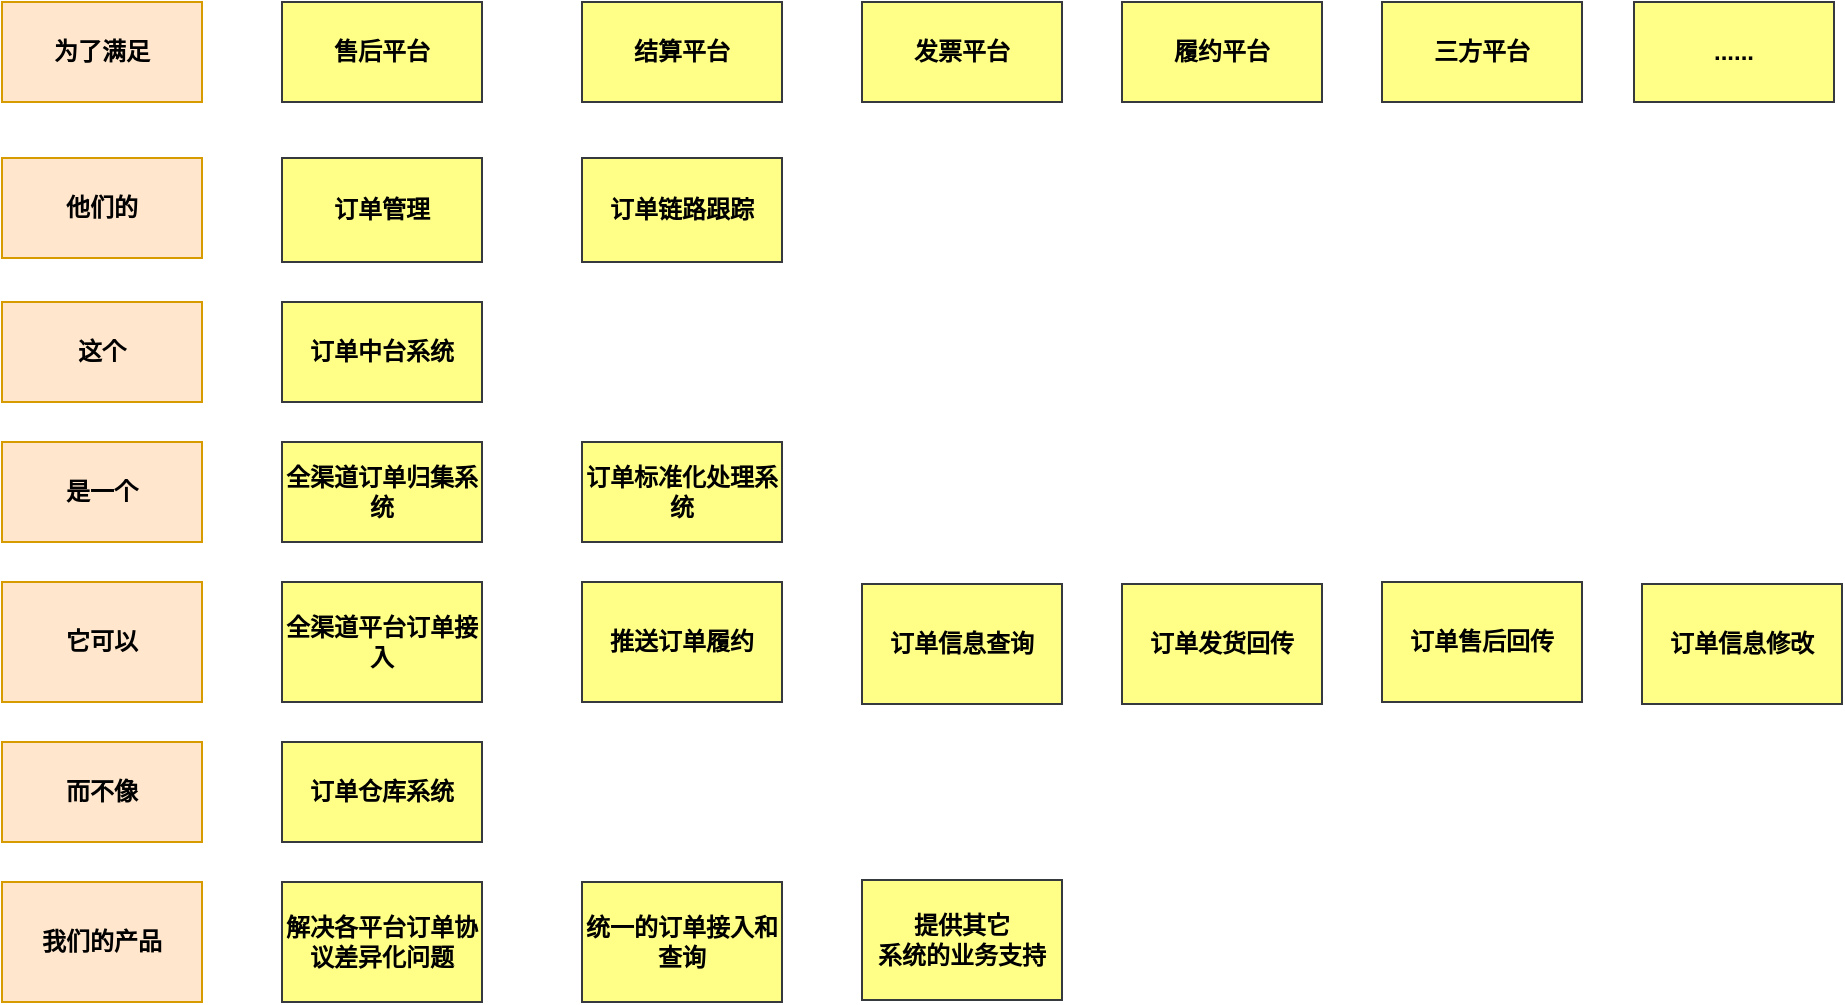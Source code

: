 <mxfile version="14.5.1" type="device"><diagram id="TUqIepF4otbE3Lv1MYKs" name="第 1 页"><mxGraphModel dx="1185" dy="685" grid="0" gridSize="10" guides="1" tooltips="1" connect="1" arrows="1" fold="1" page="0" pageScale="1" pageWidth="827" pageHeight="1169" math="0" shadow="0"><root><mxCell id="0"/><mxCell id="1" parent="0"/><mxCell id="XJB2L8FjA4ufDoPUYbjy-1" value="&lt;b&gt;为了满足&lt;/b&gt;" style="rounded=0;whiteSpace=wrap;html=1;fillColor=#ffe6cc;strokeColor=#d79b00;" parent="1" vertex="1"><mxGeometry x="50" y="60" width="100" height="50" as="geometry"/></mxCell><mxCell id="XJB2L8FjA4ufDoPUYbjy-2" value="&lt;b&gt;他们的&lt;/b&gt;" style="rounded=0;whiteSpace=wrap;html=1;fillColor=#ffe6cc;strokeColor=#d79b00;" parent="1" vertex="1"><mxGeometry x="50" y="138" width="100" height="50" as="geometry"/></mxCell><mxCell id="XJB2L8FjA4ufDoPUYbjy-3" value="&lt;b&gt;这个&lt;/b&gt;" style="rounded=0;whiteSpace=wrap;html=1;fillColor=#ffe6cc;strokeColor=#d79b00;" parent="1" vertex="1"><mxGeometry x="50" y="210" width="100" height="50" as="geometry"/></mxCell><mxCell id="XJB2L8FjA4ufDoPUYbjy-4" value="&lt;b&gt;是一个&lt;/b&gt;" style="rounded=0;whiteSpace=wrap;html=1;fillColor=#ffe6cc;strokeColor=#d79b00;" parent="1" vertex="1"><mxGeometry x="50" y="280" width="100" height="50" as="geometry"/></mxCell><mxCell id="XJB2L8FjA4ufDoPUYbjy-5" value="&lt;b&gt;它可以&lt;/b&gt;" style="rounded=0;whiteSpace=wrap;html=1;fillColor=#ffe6cc;strokeColor=#d79b00;" parent="1" vertex="1"><mxGeometry x="50" y="350" width="100" height="60" as="geometry"/></mxCell><mxCell id="XJB2L8FjA4ufDoPUYbjy-6" value="&lt;b&gt;而不像&lt;/b&gt;" style="rounded=0;whiteSpace=wrap;html=1;fillColor=#ffe6cc;strokeColor=#d79b00;" parent="1" vertex="1"><mxGeometry x="50" y="430" width="100" height="50" as="geometry"/></mxCell><mxCell id="XJB2L8FjA4ufDoPUYbjy-7" value="&lt;b&gt;我们的产品&lt;/b&gt;" style="rounded=0;whiteSpace=wrap;html=1;fillColor=#ffe6cc;strokeColor=#d79b00;" parent="1" vertex="1"><mxGeometry x="50" y="500" width="100" height="60" as="geometry"/></mxCell><mxCell id="XJB2L8FjA4ufDoPUYbjy-9" value="&lt;b&gt;发票平台&lt;/b&gt;" style="rounded=0;whiteSpace=wrap;html=1;fillColor=#ffff88;strokeColor=#36393d;" parent="1" vertex="1"><mxGeometry x="480" y="60" width="100" height="50" as="geometry"/></mxCell><mxCell id="XJB2L8FjA4ufDoPUYbjy-10" value="&lt;b&gt;售后平台&lt;/b&gt;" style="rounded=0;whiteSpace=wrap;html=1;fillColor=#ffff88;strokeColor=#36393d;" parent="1" vertex="1"><mxGeometry x="190" y="60" width="100" height="50" as="geometry"/></mxCell><mxCell id="XJB2L8FjA4ufDoPUYbjy-11" value="&lt;b&gt;结算平台&lt;/b&gt;" style="rounded=0;whiteSpace=wrap;html=1;fillColor=#ffff88;strokeColor=#36393d;" parent="1" vertex="1"><mxGeometry x="340" y="60" width="100" height="50" as="geometry"/></mxCell><mxCell id="XJB2L8FjA4ufDoPUYbjy-13" value="&lt;b&gt;履约平台&lt;/b&gt;" style="rounded=0;whiteSpace=wrap;html=1;fillColor=#ffff88;strokeColor=#36393d;" parent="1" vertex="1"><mxGeometry x="610" y="60" width="100" height="50" as="geometry"/></mxCell><mxCell id="XJB2L8FjA4ufDoPUYbjy-14" value="&lt;b&gt;订单管理&lt;/b&gt;" style="rounded=0;whiteSpace=wrap;html=1;fillColor=#ffff88;strokeColor=#36393d;" parent="1" vertex="1"><mxGeometry x="190" y="138" width="100" height="52" as="geometry"/></mxCell><mxCell id="XJB2L8FjA4ufDoPUYbjy-17" value="&lt;b&gt;订单中台系统&lt;/b&gt;" style="rounded=0;whiteSpace=wrap;html=1;fillColor=#ffff88;strokeColor=#36393d;" parent="1" vertex="1"><mxGeometry x="190" y="210" width="100" height="50" as="geometry"/></mxCell><mxCell id="XJB2L8FjA4ufDoPUYbjy-18" value="&lt;b&gt;三方平台&lt;/b&gt;" style="rounded=0;whiteSpace=wrap;html=1;fillColor=#ffff88;strokeColor=#36393d;" parent="1" vertex="1"><mxGeometry x="740" y="60" width="100" height="50" as="geometry"/></mxCell><mxCell id="XJB2L8FjA4ufDoPUYbjy-21" value="&lt;b&gt;全渠道订单归集系统&lt;/b&gt;" style="rounded=0;whiteSpace=wrap;html=1;fillColor=#ffff88;strokeColor=#36393d;" parent="1" vertex="1"><mxGeometry x="190" y="280" width="100" height="50" as="geometry"/></mxCell><mxCell id="XJB2L8FjA4ufDoPUYbjy-23" value="&lt;b&gt;订单标准化处理系统&lt;/b&gt;" style="rounded=0;whiteSpace=wrap;html=1;fillColor=#ffff88;strokeColor=#36393d;" parent="1" vertex="1"><mxGeometry x="340" y="280" width="100" height="50" as="geometry"/></mxCell><mxCell id="XJB2L8FjA4ufDoPUYbjy-26" value="&lt;b&gt;全渠道平台订单接入&lt;/b&gt;" style="rounded=0;whiteSpace=wrap;html=1;fillColor=#ffff88;strokeColor=#36393d;" parent="1" vertex="1"><mxGeometry x="190" y="350" width="100" height="60" as="geometry"/></mxCell><mxCell id="XJB2L8FjA4ufDoPUYbjy-27" value="&lt;b&gt;订单发货回传&lt;/b&gt;" style="rounded=0;whiteSpace=wrap;html=1;fillColor=#ffff88;strokeColor=#36393d;" parent="1" vertex="1"><mxGeometry x="610" y="351" width="100" height="60" as="geometry"/></mxCell><mxCell id="XJB2L8FjA4ufDoPUYbjy-28" value="&lt;b&gt;订单仓库系统&lt;/b&gt;" style="rounded=0;whiteSpace=wrap;html=1;fillColor=#ffff88;strokeColor=#36393d;" parent="1" vertex="1"><mxGeometry x="190" y="430" width="100" height="50" as="geometry"/></mxCell><mxCell id="XJB2L8FjA4ufDoPUYbjy-29" value="&lt;b&gt;推送订单履约&lt;/b&gt;" style="rounded=0;whiteSpace=wrap;html=1;fillColor=#ffff88;strokeColor=#36393d;" parent="1" vertex="1"><mxGeometry x="340" y="350" width="100" height="60" as="geometry"/></mxCell><mxCell id="XJB2L8FjA4ufDoPUYbjy-30" value="&lt;b&gt;......&lt;/b&gt;" style="rounded=0;whiteSpace=wrap;html=1;fillColor=#ffff88;strokeColor=#36393d;" parent="1" vertex="1"><mxGeometry x="866" y="60" width="100" height="50" as="geometry"/></mxCell><mxCell id="XJB2L8FjA4ufDoPUYbjy-31" value="&lt;b&gt;订单信息查询&lt;/b&gt;" style="rounded=0;whiteSpace=wrap;html=1;fillColor=#ffff88;strokeColor=#36393d;" parent="1" vertex="1"><mxGeometry x="480" y="351" width="100" height="60" as="geometry"/></mxCell><mxCell id="XJB2L8FjA4ufDoPUYbjy-34" value="&lt;b&gt;解决各平台订单协议差异化问题&lt;/b&gt;" style="rounded=0;whiteSpace=wrap;html=1;fillColor=#ffff88;strokeColor=#36393d;" parent="1" vertex="1"><mxGeometry x="190" y="500" width="100" height="60" as="geometry"/></mxCell><mxCell id="XJB2L8FjA4ufDoPUYbjy-35" value="&lt;b&gt;统一的订单接入和查询&lt;/b&gt;" style="rounded=0;whiteSpace=wrap;html=1;fillColor=#ffff88;strokeColor=#36393d;" parent="1" vertex="1"><mxGeometry x="340" y="500" width="100" height="60" as="geometry"/></mxCell><mxCell id="XJB2L8FjA4ufDoPUYbjy-36" value="&lt;b&gt;提供其它&lt;/b&gt;&lt;b&gt;&lt;br&gt;系统的业务支持&lt;/b&gt;" style="rounded=0;whiteSpace=wrap;html=1;fillColor=#ffff88;strokeColor=#36393d;" parent="1" vertex="1"><mxGeometry x="480" y="499" width="100" height="60" as="geometry"/></mxCell><mxCell id="XJB2L8FjA4ufDoPUYbjy-37" value="&lt;b&gt;订单链路跟踪&lt;/b&gt;" style="rounded=0;whiteSpace=wrap;html=1;fillColor=#ffff88;strokeColor=#36393d;" parent="1" vertex="1"><mxGeometry x="340" y="138" width="100" height="52" as="geometry"/></mxCell><mxCell id="XJB2L8FjA4ufDoPUYbjy-38" value="&lt;b&gt;订单售后回传&lt;/b&gt;" style="rounded=0;whiteSpace=wrap;html=1;fillColor=#ffff88;strokeColor=#36393d;" parent="1" vertex="1"><mxGeometry x="740" y="350" width="100" height="60" as="geometry"/></mxCell><mxCell id="zcX2sFC9ey0M6EaN4TEJ-1" value="&lt;b&gt;订单信息修改&lt;/b&gt;" style="rounded=0;whiteSpace=wrap;html=1;fillColor=#ffff88;strokeColor=#36393d;" parent="1" vertex="1"><mxGeometry x="870" y="351" width="100" height="60" as="geometry"/></mxCell></root></mxGraphModel></diagram></mxfile>